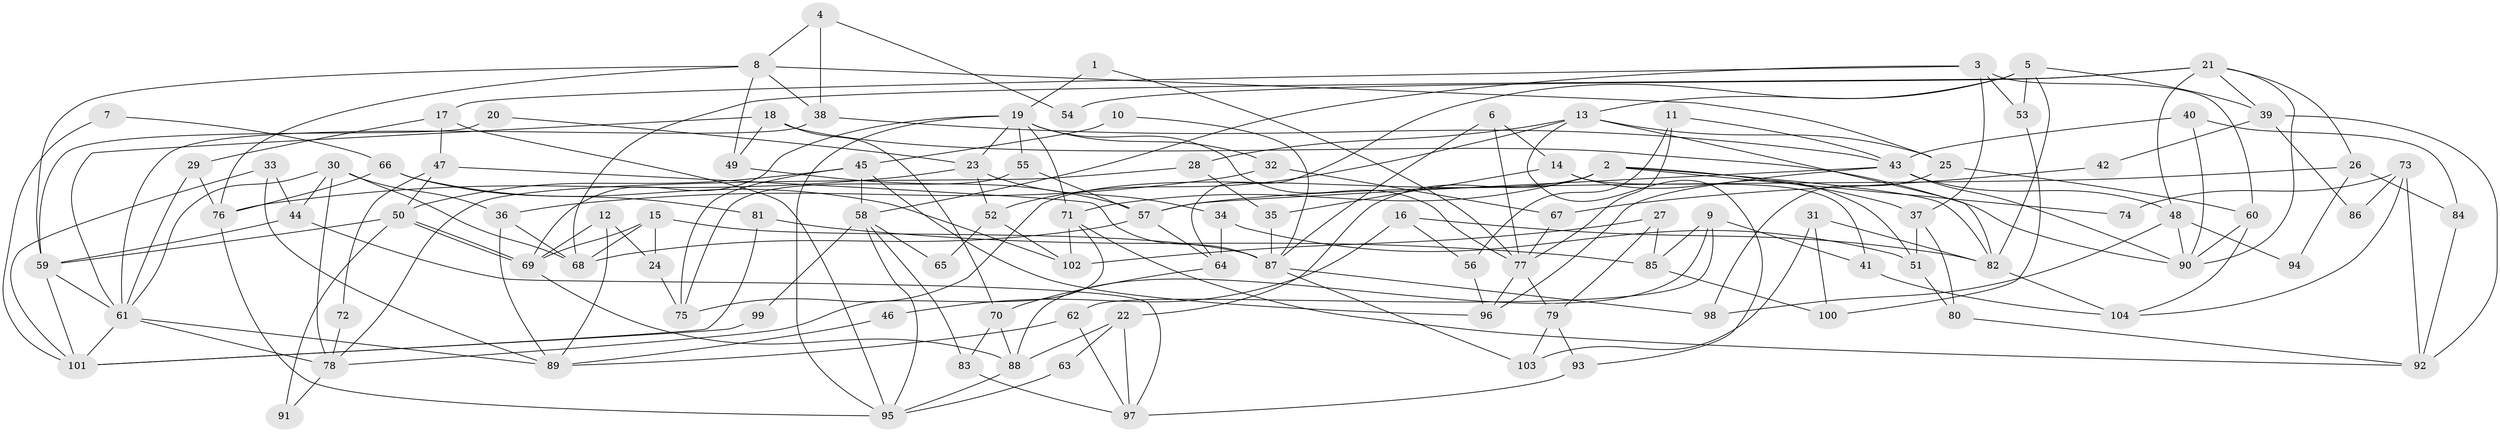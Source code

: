 // coarse degree distribution, {2: 0.24390243902439024, 5: 0.14634146341463414, 4: 0.14634146341463414, 3: 0.17073170731707318, 7: 0.0975609756097561, 9: 0.024390243902439025, 6: 0.0975609756097561, 17: 0.024390243902439025, 11: 0.024390243902439025, 10: 0.024390243902439025}
// Generated by graph-tools (version 1.1) at 2025/55/03/04/25 21:55:30]
// undirected, 104 vertices, 208 edges
graph export_dot {
graph [start="1"]
  node [color=gray90,style=filled];
  1;
  2;
  3;
  4;
  5;
  6;
  7;
  8;
  9;
  10;
  11;
  12;
  13;
  14;
  15;
  16;
  17;
  18;
  19;
  20;
  21;
  22;
  23;
  24;
  25;
  26;
  27;
  28;
  29;
  30;
  31;
  32;
  33;
  34;
  35;
  36;
  37;
  38;
  39;
  40;
  41;
  42;
  43;
  44;
  45;
  46;
  47;
  48;
  49;
  50;
  51;
  52;
  53;
  54;
  55;
  56;
  57;
  58;
  59;
  60;
  61;
  62;
  63;
  64;
  65;
  66;
  67;
  68;
  69;
  70;
  71;
  72;
  73;
  74;
  75;
  76;
  77;
  78;
  79;
  80;
  81;
  82;
  83;
  84;
  85;
  86;
  87;
  88;
  89;
  90;
  91;
  92;
  93;
  94;
  95;
  96;
  97;
  98;
  99;
  100;
  101;
  102;
  103;
  104;
  1 -- 19;
  1 -- 77;
  2 -- 71;
  2 -- 82;
  2 -- 22;
  2 -- 37;
  2 -- 74;
  2 -- 75;
  3 -- 58;
  3 -- 60;
  3 -- 17;
  3 -- 37;
  3 -- 53;
  4 -- 38;
  4 -- 8;
  4 -- 54;
  5 -- 39;
  5 -- 64;
  5 -- 13;
  5 -- 53;
  5 -- 82;
  6 -- 77;
  6 -- 87;
  6 -- 14;
  7 -- 101;
  7 -- 66;
  8 -- 38;
  8 -- 49;
  8 -- 25;
  8 -- 59;
  8 -- 76;
  9 -- 88;
  9 -- 41;
  9 -- 62;
  9 -- 85;
  10 -- 87;
  10 -- 45;
  11 -- 43;
  11 -- 77;
  11 -- 56;
  12 -- 69;
  12 -- 89;
  12 -- 24;
  13 -- 82;
  13 -- 25;
  13 -- 28;
  13 -- 52;
  13 -- 93;
  14 -- 35;
  14 -- 41;
  14 -- 51;
  15 -- 87;
  15 -- 69;
  15 -- 24;
  15 -- 68;
  16 -- 82;
  16 -- 56;
  16 -- 46;
  17 -- 95;
  17 -- 29;
  17 -- 47;
  18 -- 90;
  18 -- 61;
  18 -- 49;
  18 -- 70;
  19 -- 55;
  19 -- 95;
  19 -- 23;
  19 -- 32;
  19 -- 69;
  19 -- 71;
  19 -- 77;
  20 -- 59;
  20 -- 23;
  21 -- 68;
  21 -- 26;
  21 -- 39;
  21 -- 48;
  21 -- 54;
  21 -- 90;
  22 -- 88;
  22 -- 63;
  22 -- 97;
  23 -- 76;
  23 -- 34;
  23 -- 52;
  24 -- 75;
  25 -- 60;
  25 -- 98;
  26 -- 57;
  26 -- 84;
  26 -- 94;
  27 -- 79;
  27 -- 102;
  27 -- 85;
  28 -- 78;
  28 -- 35;
  29 -- 76;
  29 -- 61;
  30 -- 36;
  30 -- 61;
  30 -- 44;
  30 -- 68;
  30 -- 78;
  31 -- 100;
  31 -- 103;
  31 -- 82;
  32 -- 36;
  32 -- 67;
  33 -- 44;
  33 -- 101;
  33 -- 89;
  34 -- 51;
  34 -- 64;
  35 -- 87;
  36 -- 68;
  36 -- 89;
  37 -- 51;
  37 -- 80;
  38 -- 61;
  38 -- 43;
  39 -- 92;
  39 -- 42;
  39 -- 86;
  40 -- 43;
  40 -- 90;
  40 -- 84;
  41 -- 104;
  42 -- 67;
  43 -- 57;
  43 -- 90;
  43 -- 48;
  43 -- 96;
  44 -- 97;
  44 -- 59;
  45 -- 75;
  45 -- 50;
  45 -- 58;
  45 -- 96;
  46 -- 89;
  47 -- 50;
  47 -- 72;
  47 -- 87;
  48 -- 90;
  48 -- 94;
  48 -- 98;
  49 -- 57;
  50 -- 69;
  50 -- 69;
  50 -- 59;
  50 -- 91;
  51 -- 80;
  52 -- 65;
  52 -- 102;
  53 -- 100;
  55 -- 75;
  55 -- 57;
  56 -- 96;
  57 -- 64;
  57 -- 68;
  58 -- 95;
  58 -- 65;
  58 -- 83;
  58 -- 99;
  59 -- 61;
  59 -- 101;
  60 -- 90;
  60 -- 104;
  61 -- 78;
  61 -- 89;
  61 -- 101;
  62 -- 89;
  62 -- 97;
  63 -- 95;
  64 -- 70;
  66 -- 102;
  66 -- 81;
  66 -- 76;
  67 -- 77;
  69 -- 88;
  70 -- 83;
  70 -- 88;
  71 -- 78;
  71 -- 92;
  71 -- 102;
  72 -- 78;
  73 -- 92;
  73 -- 104;
  73 -- 74;
  73 -- 86;
  76 -- 95;
  77 -- 96;
  77 -- 79;
  78 -- 91;
  79 -- 93;
  79 -- 103;
  80 -- 92;
  81 -- 101;
  81 -- 85;
  82 -- 104;
  83 -- 97;
  84 -- 92;
  85 -- 100;
  87 -- 98;
  87 -- 103;
  88 -- 95;
  93 -- 97;
  99 -- 101;
}

